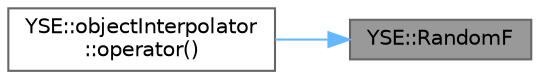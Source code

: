 digraph "YSE::RandomF"
{
 // LATEX_PDF_SIZE
  bgcolor="transparent";
  edge [fontname=Helvetica,fontsize=10,labelfontname=Helvetica,labelfontsize=10];
  node [fontname=Helvetica,fontsize=10,shape=box,height=0.2,width=0.4];
  rankdir="RL";
  Node1 [id="Node000001",label="YSE::RandomF",height=0.2,width=0.4,color="gray40", fillcolor="grey60", style="filled", fontcolor="black",tooltip=" "];
  Node1 -> Node2 [id="edge1_Node000001_Node000002",dir="back",color="steelblue1",style="solid",tooltip=" "];
  Node2 [id="Node000002",label="YSE::objectInterpolator\l::operator()",height=0.2,width=0.4,color="grey40", fillcolor="white", style="filled",URL="$class_y_s_e_1_1object_interpolator.html#ade81f9d27755054521ad696b16a06ecf",tooltip=" "];
}
